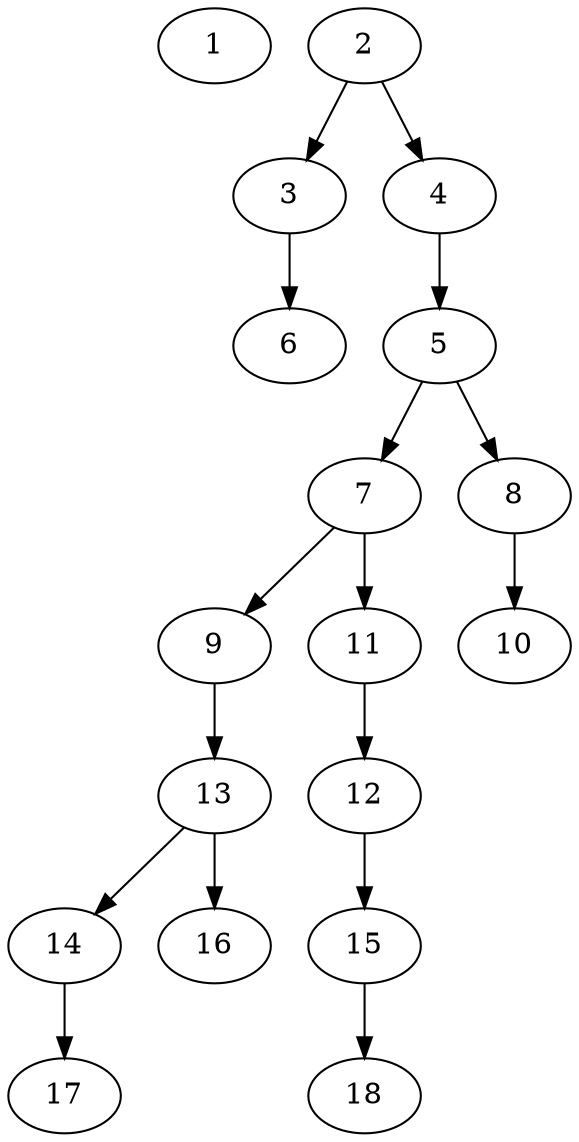 // DAG (tier=1-easy, mode=compute, n=18, ccr=0.260, fat=0.474, density=0.382, regular=0.649, jump=0.095, mindata=262144, maxdata=2097152)
// DAG automatically generated by daggen at Sun Aug 24 16:33:32 2025
// /home/ermia/Project/Environments/daggen/bin/daggen --dot --ccr 0.260 --fat 0.474 --regular 0.649 --density 0.382 --jump 0.095 --mindata 262144 --maxdata 2097152 -n 18 
digraph G {
  1 [size="95981634952200", alpha="0.12", expect_size="47990817476100"]
  2 [size="22560476364463288", alpha="0.17", expect_size="11280238182231644"]
  2 -> 3 [size ="23760639885312"]
  2 -> 4 [size ="23760639885312"]
  3 [size="19230654756447172", alpha="0.06", expect_size="9615327378223586"]
  3 -> 6 [size ="30060148948992"]
  4 [size="2927447317730557952", alpha="0.19", expect_size="1463723658865278976"]
  4 -> 5 [size ="16371282870272"]
  5 [size="16229077894191", alpha="0.13", expect_size="8114538947095"]
  5 -> 7 [size ="598015475712"]
  5 -> 8 [size ="598015475712"]
  6 [size="6493930343264463", alpha="0.08", expect_size="3246965171632231"]
  7 [size="281474976710656000", alpha="0.19", expect_size="140737488355328000"]
  7 -> 9 [size ="3435973836800"]
  7 -> 11 [size ="3435973836800"]
  8 [size="297606667716001792", alpha="0.10", expect_size="148803333858000896"]
  8 -> 10 [size ="3566030815232"]
  9 [size="3113568654982119424", alpha="0.09", expect_size="1556784327491059712"]
  9 -> 13 [size ="17058033041408"]
  10 [size="6929070375243612", alpha="0.08", expect_size="3464535187621806"]
  11 [size="517425773984874496", alpha="0.19", expect_size="258712886992437248"]
  11 -> 12 [size ="5156108238848"]
  12 [size="52135328968987", alpha="0.01", expect_size="26067664484493"]
  12 -> 15 [size ="1033484894208"]
  13 [size="2652887461355190", alpha="0.06", expect_size="1326443730677595"]
  13 -> 14 [size ="1580044648448"]
  13 -> 16 [size ="1580044648448"]
  14 [size="1363908512068927488", alpha="0.14", expect_size="681954256034463744"]
  14 -> 17 [size ="9838906048512"]
  15 [size="5482760954343063552", alpha="0.01", expect_size="2741380477171531776"]
  15 -> 18 [size ="24874605084672"]
  16 [size="27855904846603740", alpha="0.10", expect_size="13927952423301870"]
  17 [size="1791240652239929344", alpha="0.20", expect_size="895620326119964672"]
  18 [size="4422831937366786048", alpha="0.01", expect_size="2211415968683393024"]
}